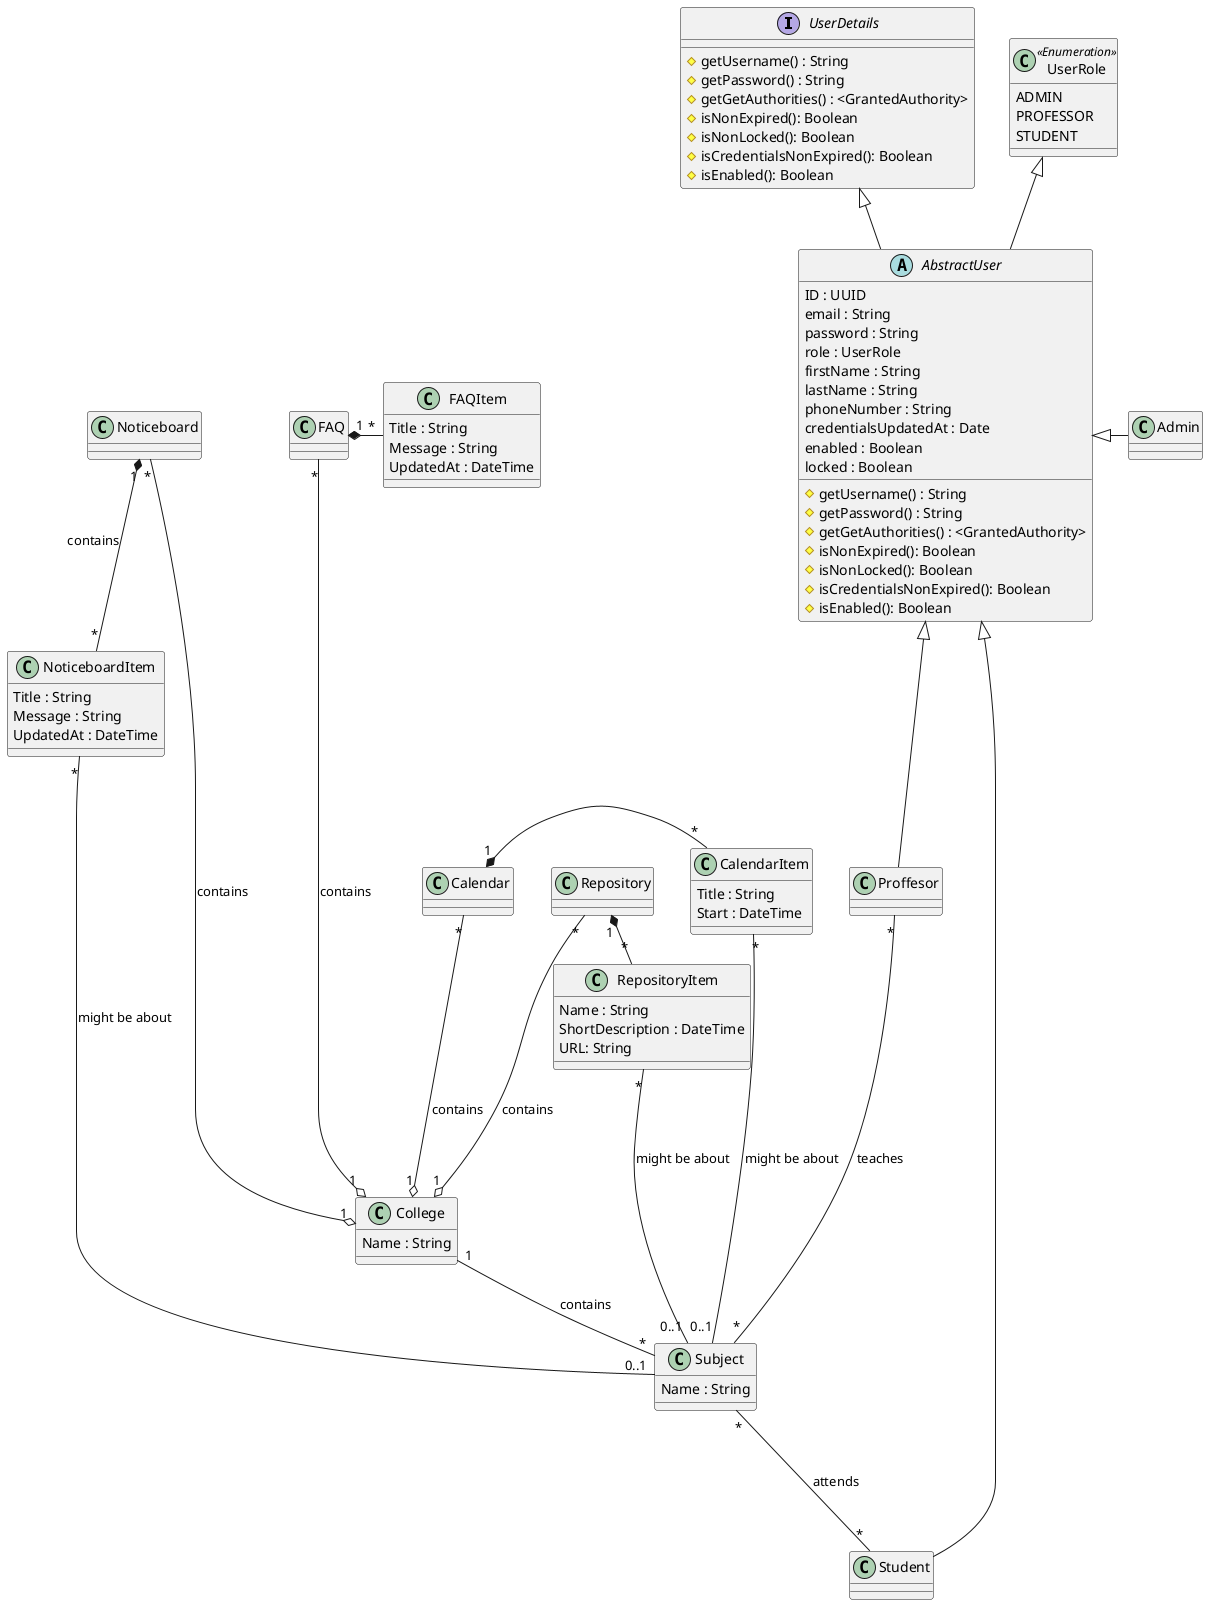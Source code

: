 'Alt + D za prikaz
@startuml classdiag

interface UserDetails {
    # getUsername() : String
    # getPassword() : String
    # getGetAuthorities() : <GrantedAuthority>
    # isNonExpired(): Boolean
    # isNonLocked(): Boolean
    # isCredentialsNonExpired(): Boolean
    # isEnabled(): Boolean
}

class UserRole <<Enumeration>> {
    ADMIN
    PROFESSOR
    STUDENT
}

abstract class AbstractUser {
    ID : UUID
    email : String
    password : String
    role : UserRole
    firstName : String
    lastName : String
    phoneNumber : String
    credentialsUpdatedAt : Date
    enabled : Boolean
    locked : Boolean

    # getUsername() : String
    # getPassword() : String
    # getGetAuthorities() : <GrantedAuthority>
    # isNonExpired(): Boolean
    # isNonLocked(): Boolean
    # isCredentialsNonExpired(): Boolean
    # isEnabled(): Boolean
}

class Student {
  
}

class Proffesor {
  
}


class Admin {
  
}

UserDetails <|-- AbstractUser
UserRole <|-- AbstractUser
AbstractUser <|--- Student
AbstractUser <|--- Proffesor
AbstractUser <|- Admin

class College {
    Name : String
}

class Subject {
    Name : String
}

College "1" -- "*" Subject : contains
Proffesor "*" ---- "*" Subject : teaches
Subject "*" --- "*" Student : attends

class Noticeboard {

}

class NoticeboardItem {
    Title : String
    Message : String
    UpdatedAt : DateTime
}

Noticeboard "1" *- "*" NoticeboardItem : contains
Noticeboard "*" -----o "1" College : contains
NoticeboardItem "*" --- "0..1" Subject : might be about

class Calendar {

}

class CalendarItem {
    Title : String
    Start : DateTime
}

Calendar "1" *- "*" CalendarItem
Calendar "*" -o "1" College : contains
CalendarItem "*" ---- "0..1" Subject : might be about

class Repository {

}

class RepositoryItem {
    Name : String
    ShortDescription : DateTime
    URL: String
}

Repository "1" *- "*" RepositoryItem
Repository "*" ---o "1" College : contains
RepositoryItem "*" --- "0..1" Subject : might be about


class FAQ {

}

class FAQItem {
    Title : String
    Message : String
    UpdatedAt : DateTime
}

FAQ "*" -----o "1" College : contains
FAQ "1" *- "*" FAQItem
@enduml